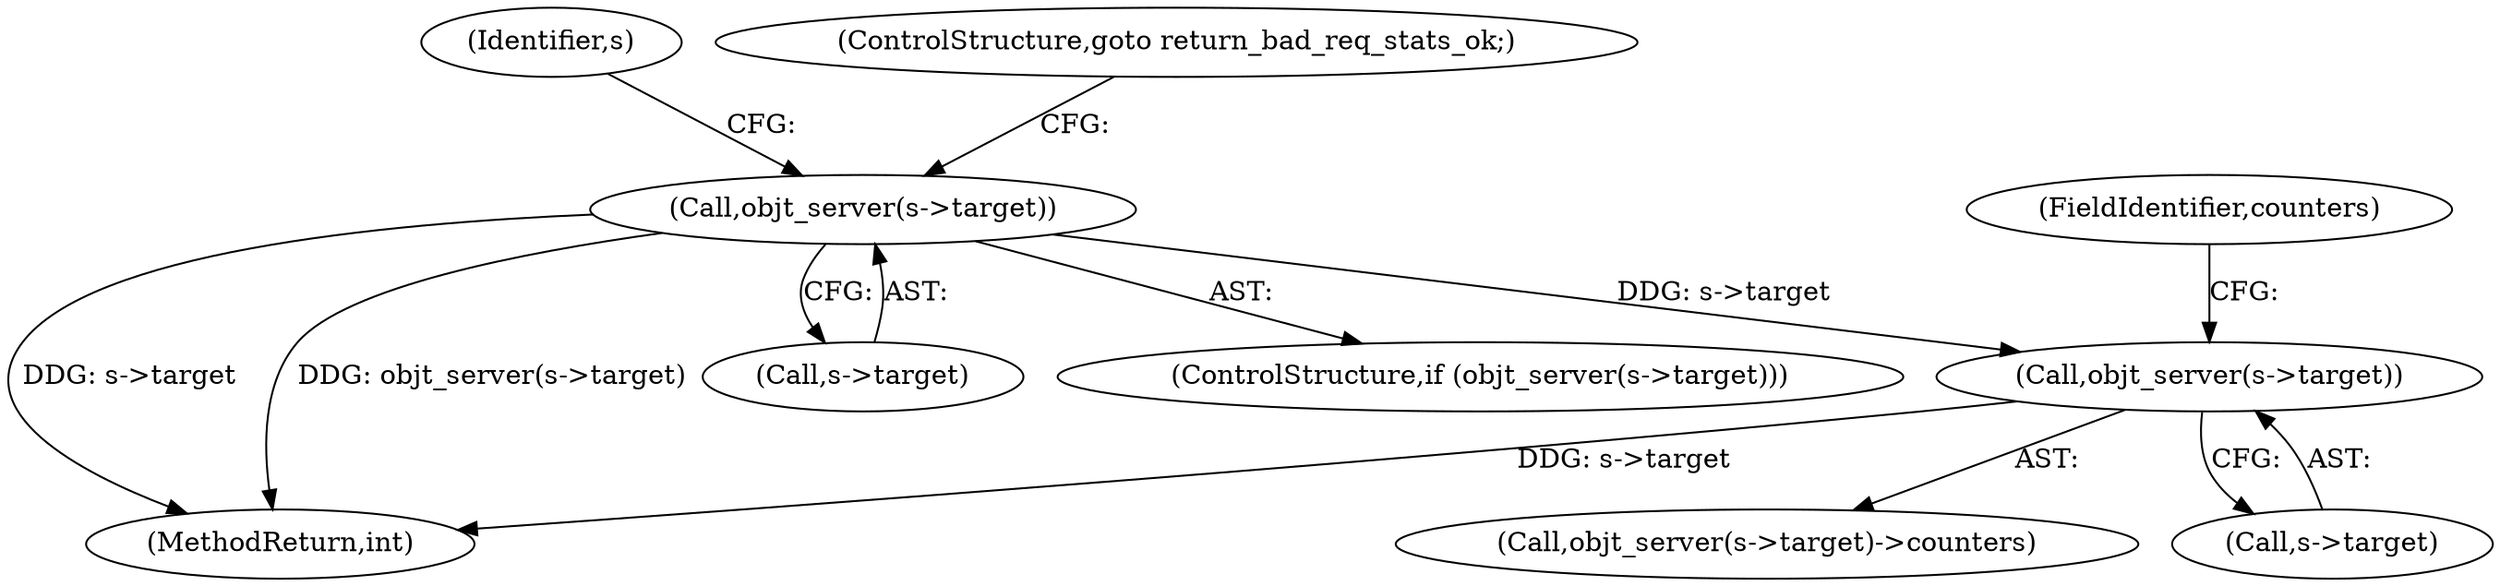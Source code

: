 digraph "0_haproxy_b4d05093bc89f71377230228007e69a1434c1a0c_0@pointer" {
"1000736" [label="(Call,objt_server(s->target))"];
"1000729" [label="(Call,objt_server(s->target))"];
"1000738" [label="(Identifier,s)"];
"1000729" [label="(Call,objt_server(s->target))"];
"1001006" [label="(MethodReturn,int)"];
"1000736" [label="(Call,objt_server(s->target))"];
"1000742" [label="(ControlStructure,goto return_bad_req_stats_ok;)"];
"1000740" [label="(FieldIdentifier,counters)"];
"1000737" [label="(Call,s->target)"];
"1000730" [label="(Call,s->target)"];
"1000728" [label="(ControlStructure,if (objt_server(s->target)))"];
"1000735" [label="(Call,objt_server(s->target)->counters)"];
"1000736" -> "1000735"  [label="AST: "];
"1000736" -> "1000737"  [label="CFG: "];
"1000737" -> "1000736"  [label="AST: "];
"1000740" -> "1000736"  [label="CFG: "];
"1000736" -> "1001006"  [label="DDG: s->target"];
"1000729" -> "1000736"  [label="DDG: s->target"];
"1000729" -> "1000728"  [label="AST: "];
"1000729" -> "1000730"  [label="CFG: "];
"1000730" -> "1000729"  [label="AST: "];
"1000738" -> "1000729"  [label="CFG: "];
"1000742" -> "1000729"  [label="CFG: "];
"1000729" -> "1001006"  [label="DDG: s->target"];
"1000729" -> "1001006"  [label="DDG: objt_server(s->target)"];
}
